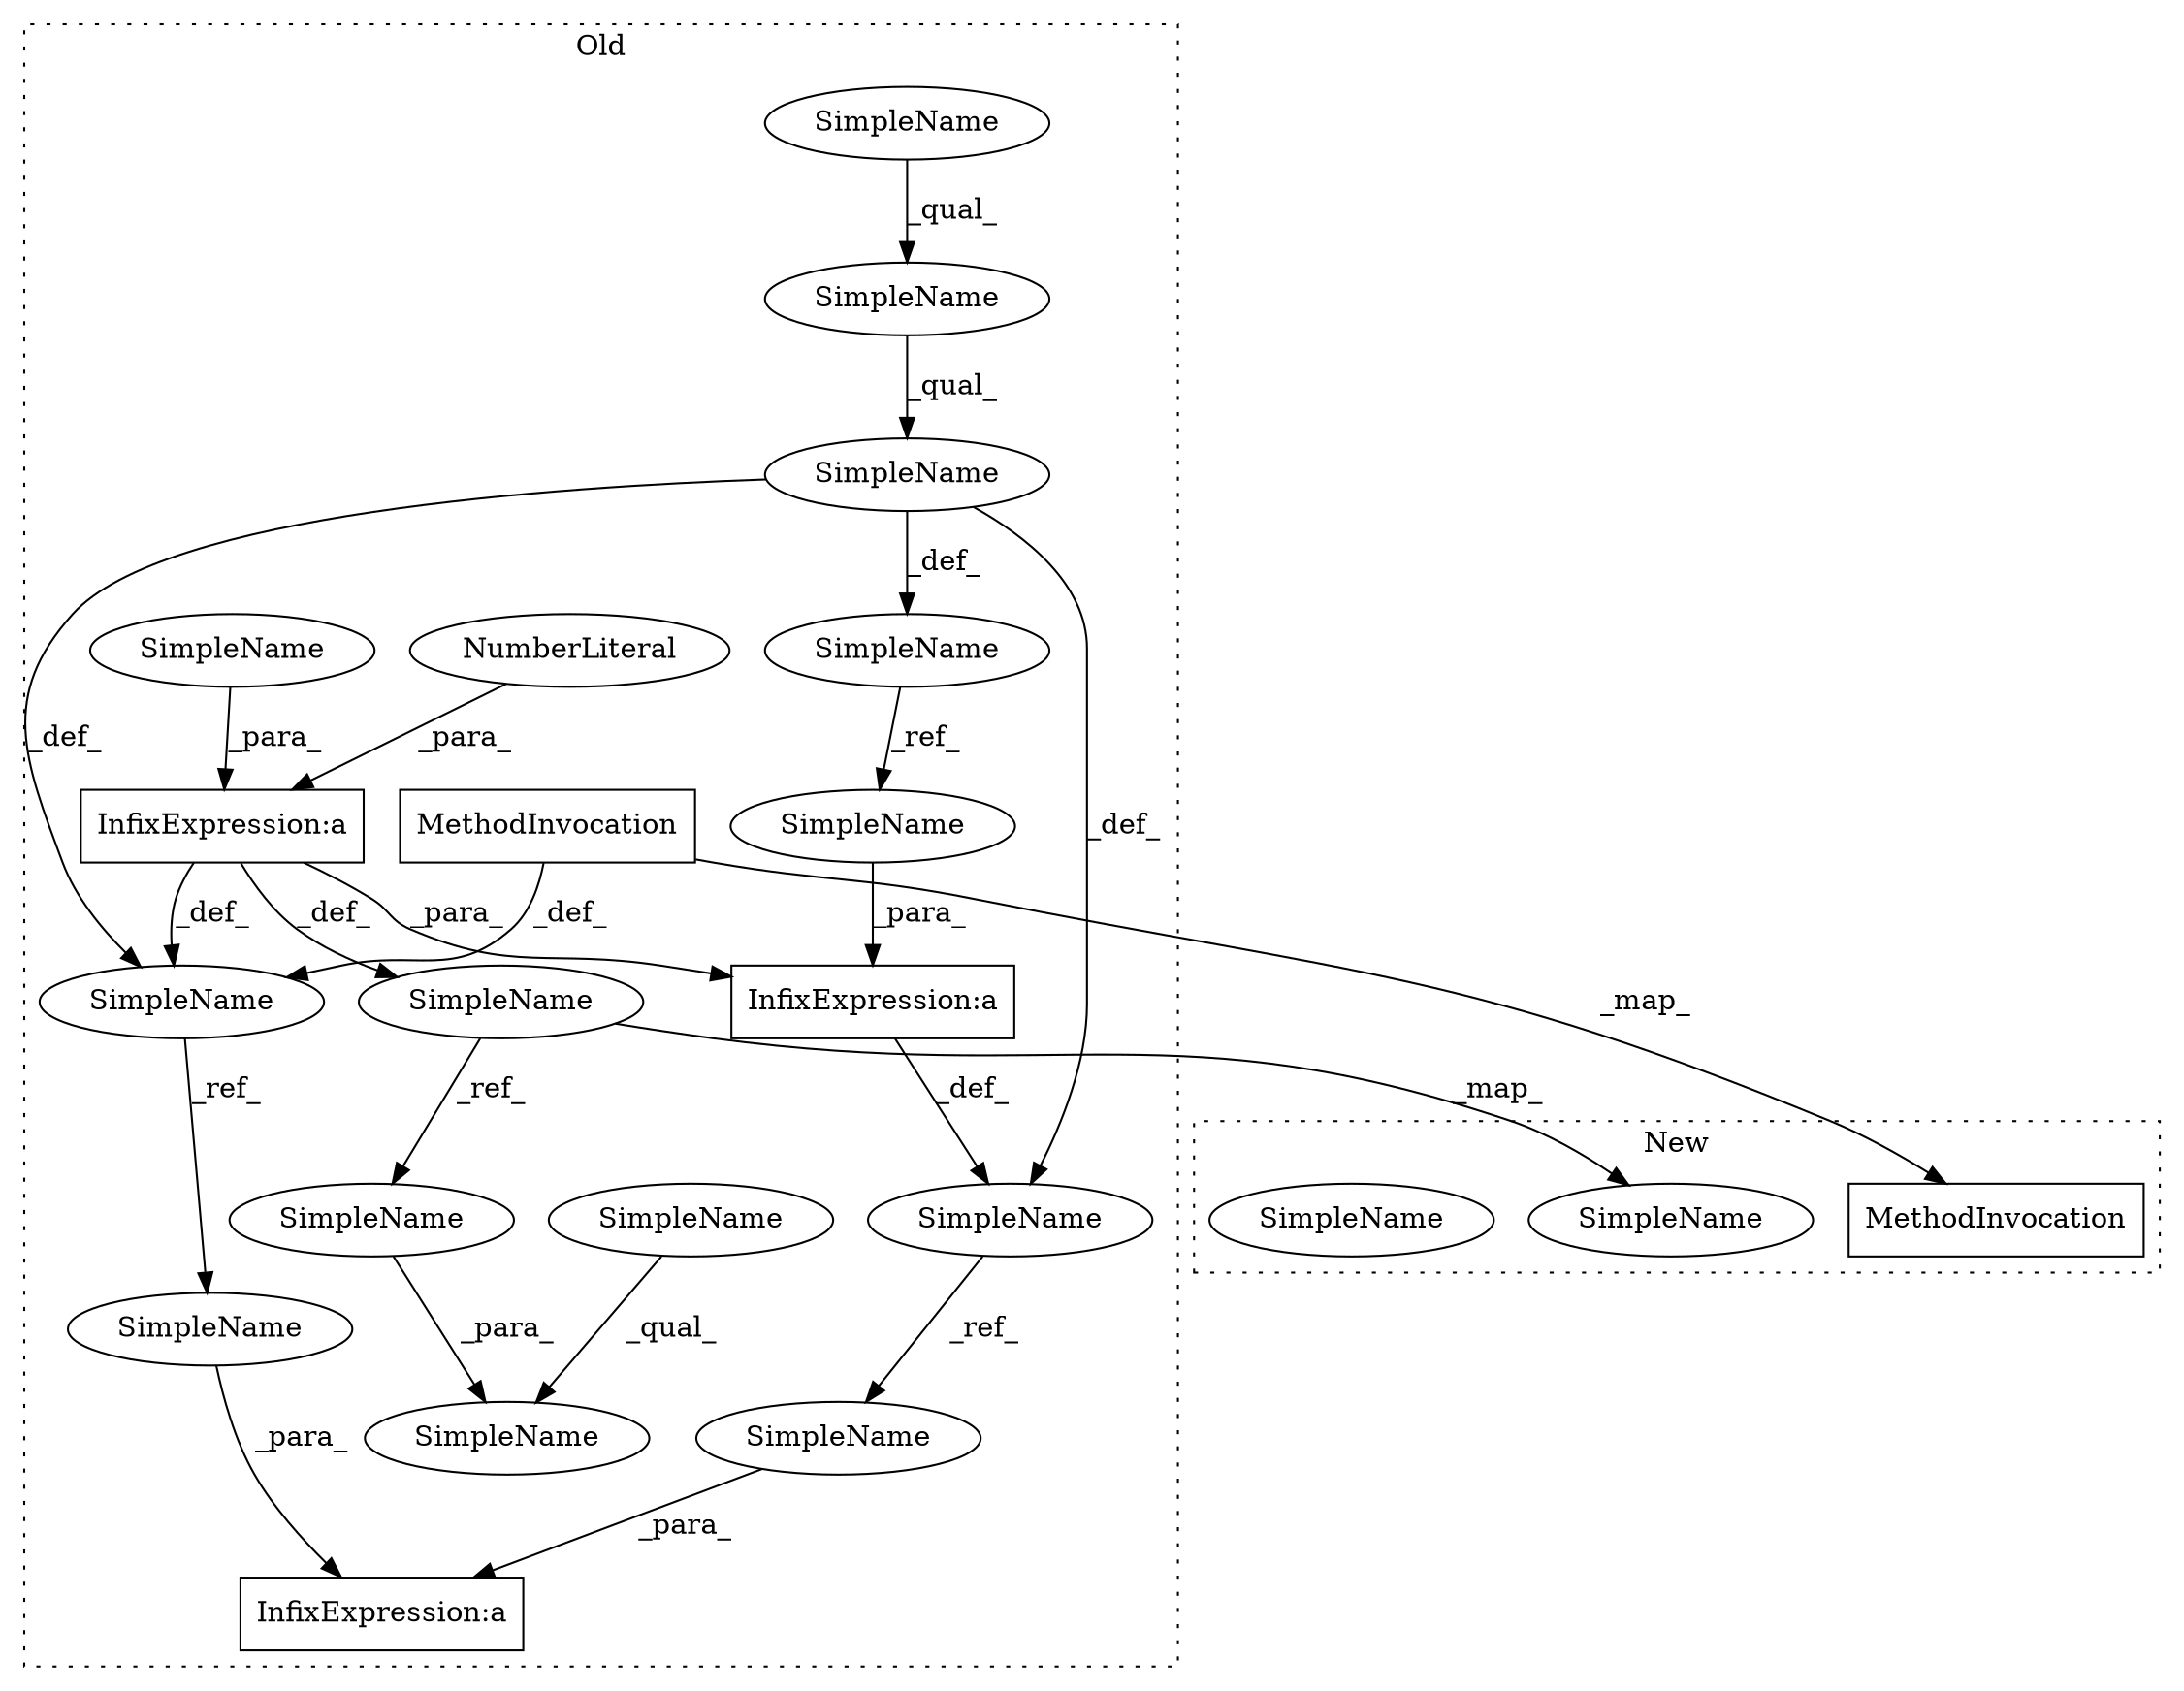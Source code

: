 digraph G {
subgraph cluster0 {
1 [label="MethodInvocation" a="32" s="3667,3698" l="11,1" shape="box"];
3 [label="NumberLiteral" a="34" s="3399" l="1" shape="ellipse"];
4 [label="SimpleName" a="42" s="3340" l="8" shape="ellipse"];
5 [label="SimpleName" a="42" s="3429" l="10" shape="ellipse"];
6 [label="SimpleName" a="42" s="3277" l="4" shape="ellipse"];
7 [label="SimpleName" a="42" s="3766" l="8" shape="ellipse"];
8 [label="SimpleName" a="42" s="3775" l="8" shape="ellipse"];
9 [label="SimpleName" a="42" s="3277,3321" l="15,1" shape="ellipse"];
10 [label="SimpleName" a="42" s="3766,3783" l="9,1" shape="ellipse"];
12 [label="SimpleName" a="42" s="4071" l="11" shape="ellipse"];
13 [label="SimpleName" a="42" s="3623" l="10" shape="ellipse"];
14 [label="SimpleName" a="42" s="3807" l="9" shape="ellipse"];
15 [label="SimpleName" a="42" s="3277" l="4" shape="ellipse"];
17 [label="SimpleName" a="42" s="3961" l="11" shape="ellipse"];
18 [label="SimpleName" a="42" s="3390" l="6" shape="ellipse"];
19 [label="SimpleName" a="42" s="4061" l="9" shape="ellipse"];
20 [label="InfixExpression:a" a="27" s="3396" l="3" shape="box"];
21 [label="InfixExpression:a" a="27" s="3620" l="3" shape="box"];
22 [label="InfixExpression:a" a="27" s="4070" l="1" shape="box"];
label = "Old";
style="dotted";
}
subgraph cluster1 {
2 [label="MethodInvocation" a="32" s="3667,3710" l="11,1" shape="box"];
11 [label="SimpleName" a="42" s="3406" l="22" shape="ellipse"];
16 [label="SimpleName" a="42" s="3340" l="8" shape="ellipse"];
label = "New";
style="dotted";
}
1 -> 2 [label="_map_"];
1 -> 14 [label="_def_"];
3 -> 20 [label="_para_"];
4 -> 11 [label="_map_"];
4 -> 8 [label="_ref_"];
5 -> 13 [label="_ref_"];
6 -> 15 [label="_qual_"];
7 -> 10 [label="_qual_"];
8 -> 10 [label="_para_"];
9 -> 5 [label="_def_"];
9 -> 14 [label="_def_"];
9 -> 17 [label="_def_"];
12 -> 22 [label="_para_"];
13 -> 21 [label="_para_"];
14 -> 19 [label="_ref_"];
15 -> 9 [label="_qual_"];
17 -> 12 [label="_ref_"];
18 -> 20 [label="_para_"];
19 -> 22 [label="_para_"];
20 -> 14 [label="_def_"];
20 -> 4 [label="_def_"];
20 -> 21 [label="_para_"];
21 -> 17 [label="_def_"];
}